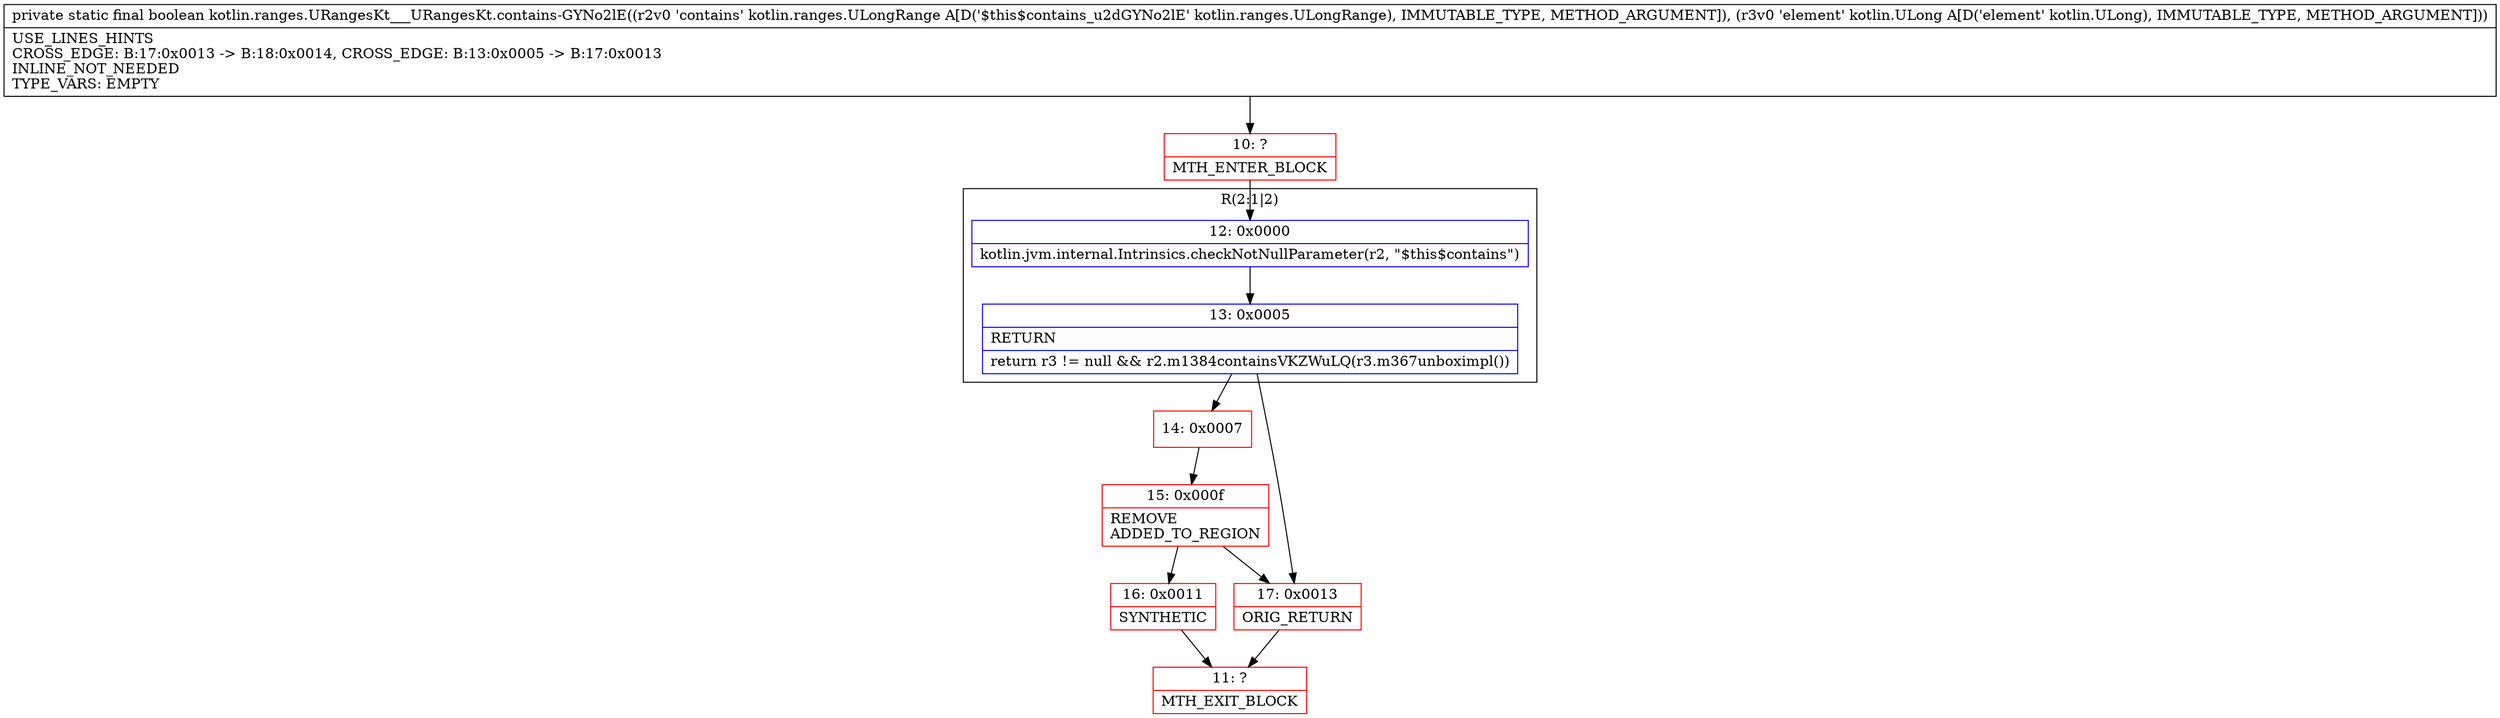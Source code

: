 digraph "CFG forkotlin.ranges.URangesKt___URangesKt.contains\-GYNo2lE(Lkotlin\/ranges\/ULongRange;Lkotlin\/ULong;)Z" {
subgraph cluster_Region_1953499693 {
label = "R(2:1|2)";
node [shape=record,color=blue];
Node_12 [shape=record,label="{12\:\ 0x0000|kotlin.jvm.internal.Intrinsics.checkNotNullParameter(r2, \"$this$contains\")\l}"];
Node_13 [shape=record,label="{13\:\ 0x0005|RETURN\l|return r3 != null && r2.m1384containsVKZWuLQ(r3.m367unboximpl())\l}"];
}
Node_10 [shape=record,color=red,label="{10\:\ ?|MTH_ENTER_BLOCK\l}"];
Node_14 [shape=record,color=red,label="{14\:\ 0x0007}"];
Node_15 [shape=record,color=red,label="{15\:\ 0x000f|REMOVE\lADDED_TO_REGION\l}"];
Node_16 [shape=record,color=red,label="{16\:\ 0x0011|SYNTHETIC\l}"];
Node_11 [shape=record,color=red,label="{11\:\ ?|MTH_EXIT_BLOCK\l}"];
Node_17 [shape=record,color=red,label="{17\:\ 0x0013|ORIG_RETURN\l}"];
MethodNode[shape=record,label="{private static final boolean kotlin.ranges.URangesKt___URangesKt.contains\-GYNo2lE((r2v0 'contains' kotlin.ranges.ULongRange A[D('$this$contains_u2dGYNo2lE' kotlin.ranges.ULongRange), IMMUTABLE_TYPE, METHOD_ARGUMENT]), (r3v0 'element' kotlin.ULong A[D('element' kotlin.ULong), IMMUTABLE_TYPE, METHOD_ARGUMENT]))  | USE_LINES_HINTS\lCROSS_EDGE: B:17:0x0013 \-\> B:18:0x0014, CROSS_EDGE: B:13:0x0005 \-\> B:17:0x0013\lINLINE_NOT_NEEDED\lTYPE_VARS: EMPTY\l}"];
MethodNode -> Node_10;Node_12 -> Node_13;
Node_13 -> Node_14;
Node_13 -> Node_17;
Node_10 -> Node_12;
Node_14 -> Node_15;
Node_15 -> Node_16;
Node_15 -> Node_17;
Node_16 -> Node_11;
Node_17 -> Node_11;
}

